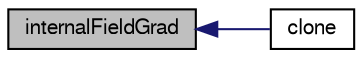 digraph "internalFieldGrad"
{
  bgcolor="transparent";
  edge [fontname="FreeSans",fontsize="10",labelfontname="FreeSans",labelfontsize="10"];
  node [fontname="FreeSans",fontsize="10",shape=record];
  rankdir="LR";
  Node57 [label="internalFieldGrad",height=0.2,width=0.4,color="black", fillcolor="grey75", style="filled", fontcolor="black"];
  Node57 -> Node58 [dir="back",color="midnightblue",fontsize="10",style="solid",fontname="FreeSans"];
  Node58 [label="clone",height=0.2,width=0.4,color="black",URL="$a24206.html#ac381531cd6a0b2093de96a75f026a2a0",tooltip="Construct and return a clone. "];
}

